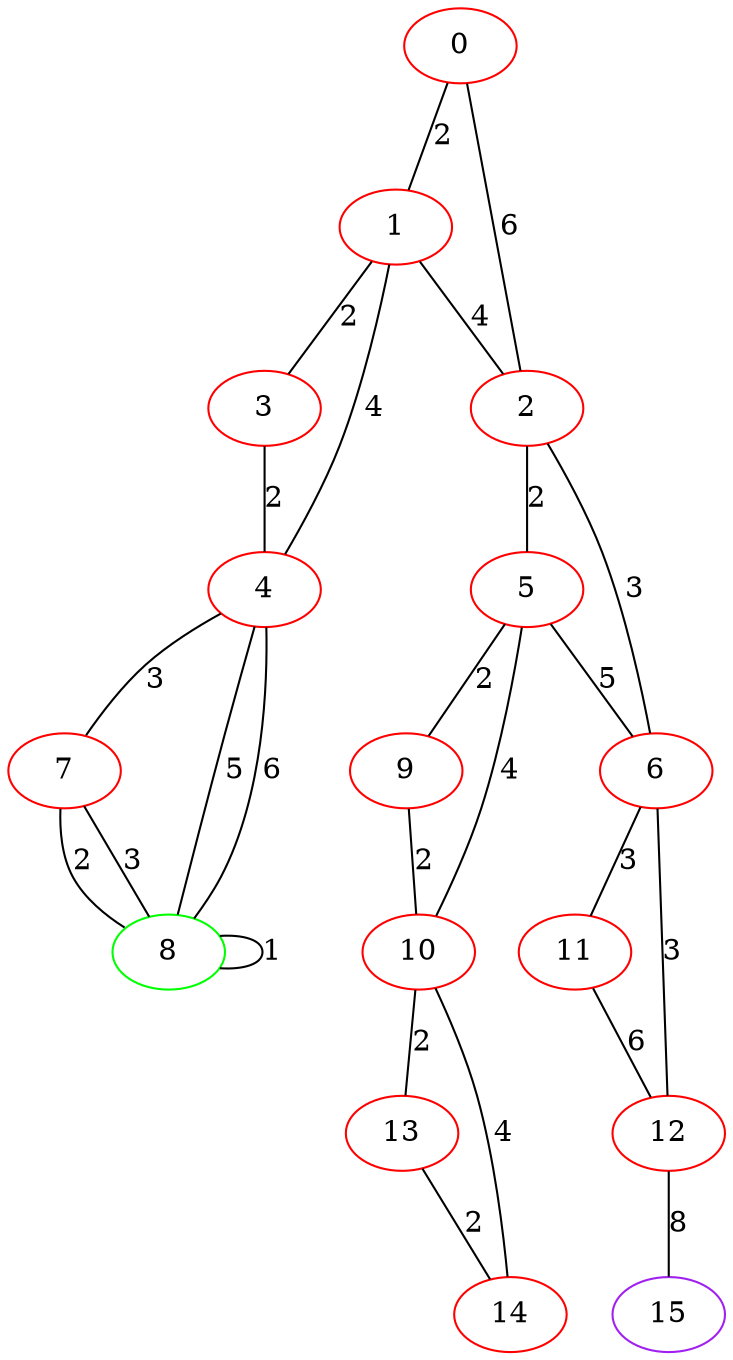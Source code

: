 graph "" {
0 [color=red, weight=1];
1 [color=red, weight=1];
2 [color=red, weight=1];
3 [color=red, weight=1];
4 [color=red, weight=1];
5 [color=red, weight=1];
6 [color=red, weight=1];
7 [color=red, weight=1];
8 [color=green, weight=2];
9 [color=red, weight=1];
10 [color=red, weight=1];
11 [color=red, weight=1];
12 [color=red, weight=1];
13 [color=red, weight=1];
14 [color=red, weight=1];
15 [color=purple, weight=4];
0 -- 1  [key=0, label=2];
0 -- 2  [key=0, label=6];
1 -- 2  [key=0, label=4];
1 -- 3  [key=0, label=2];
1 -- 4  [key=0, label=4];
2 -- 5  [key=0, label=2];
2 -- 6  [key=0, label=3];
3 -- 4  [key=0, label=2];
4 -- 8  [key=0, label=5];
4 -- 8  [key=1, label=6];
4 -- 7  [key=0, label=3];
5 -- 9  [key=0, label=2];
5 -- 10  [key=0, label=4];
5 -- 6  [key=0, label=5];
6 -- 11  [key=0, label=3];
6 -- 12  [key=0, label=3];
7 -- 8  [key=0, label=2];
7 -- 8  [key=1, label=3];
8 -- 8  [key=0, label=1];
9 -- 10  [key=0, label=2];
10 -- 13  [key=0, label=2];
10 -- 14  [key=0, label=4];
11 -- 12  [key=0, label=6];
12 -- 15  [key=0, label=8];
13 -- 14  [key=0, label=2];
}
